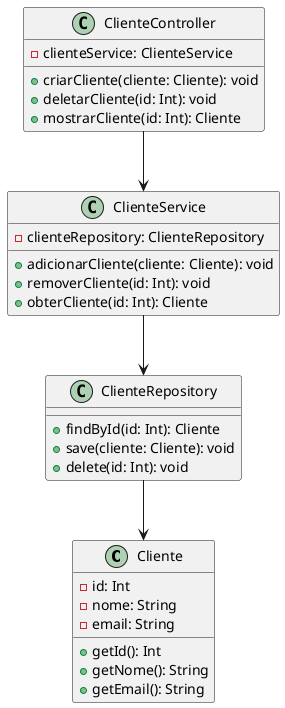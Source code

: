 @startuml

class Cliente {
    - id: Int
    - nome: String
    - email: String
    + getId(): Int
    + getNome(): String
    + getEmail(): String
}

class ClienteRepository {
    + findById(id: Int): Cliente
    + save(cliente: Cliente): void
    + delete(id: Int): void
}

class ClienteService {
    - clienteRepository: ClienteRepository
    + adicionarCliente(cliente: Cliente): void
    + removerCliente(id: Int): void
    + obterCliente(id: Int): Cliente
}

class ClienteController {
    - clienteService: ClienteService
    + criarCliente(cliente: Cliente): void
    + deletarCliente(id: Int): void
    + mostrarCliente(id: Int): Cliente
}

ClienteController --> ClienteService
ClienteService --> ClienteRepository
ClienteRepository --> Cliente

@enduml
